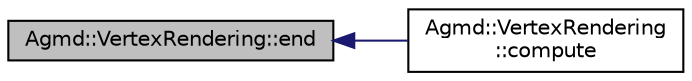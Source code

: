 digraph "Agmd::VertexRendering::end"
{
  edge [fontname="Helvetica",fontsize="10",labelfontname="Helvetica",labelfontsize="10"];
  node [fontname="Helvetica",fontsize="10",shape=record];
  rankdir="LR";
  Node1 [label="Agmd::VertexRendering::end",height=0.2,width=0.4,color="black", fillcolor="grey75", style="filled" fontcolor="black"];
  Node1 -> Node2 [dir="back",color="midnightblue",fontsize="10",style="solid",fontname="Helvetica"];
  Node2 [label="Agmd::VertexRendering\l::compute",height=0.2,width=0.4,color="black", fillcolor="white", style="filled",URL="$class_agmd_1_1_vertex_rendering.html#a380d35675521fa7b1b739c1c1214c882"];
}

